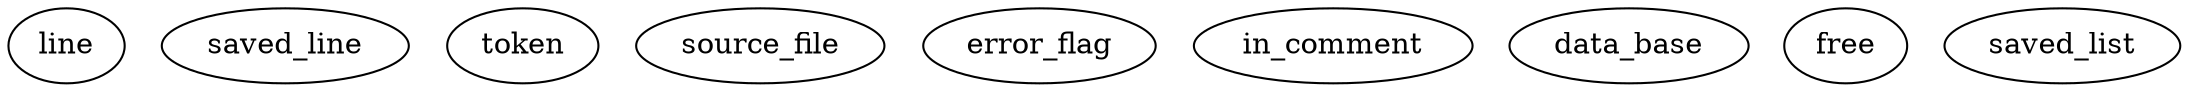 digraph
{
	line;
	saved_line;
	token;
	source_file;
	error_flag;
	in_comment;
	data_base;
	free;
	saved_list;

	// noise is not used

	// open should be inlined
	// is_console should be inlined
	// strip_leading_blanks should be slain
	// strip_trailing_blanks should be slain
	// toupper isn't worth it; just make EXIT and exit work, don't worry about ExIt
	// is_number should be removed
	// head is from the lisp runtime
	// tail is from the lisp runtime
	// allocation_size is irrelevant
	// node_size is irrelevant
	// normalize is irrelevant
	// string_val is an accessor for node
	// tag_value is an accessor for node
	// print_list is unused, just for debugging
	// get_memory is part of the freelist management
	// get_from_free is get_memory's helper
	// alloc_str is part node constructor, and part memory management
	// cons is from the lisp runtime.
	// append_list is straight out of lisp.
	// list_length is straight out of lisp.
	// collect_garbage is nearly irrelevant.
	// lower is irrelevant
	// mark, unmark, release_mem are nearly irrelevant.
	// free_memory is part of the freelist management
	// do_release is nearly irrelevant
	// test_memory is nearly irrelevant
	// wait is support for the interactive repl
	// read_kbd is irrelevant - we can share code interactive / noninteractive reading
	// read_from_file handles comments, and manages line and saved_line
	// read_a_line handles the eof_mark
	// get_token isn't doing anything terribly tricky, just part of the lexer
	// get_word is part of get_token
	// comment is part of get_token (but wasn't that handled already by read_from_file?)
	// get_quote is part of get_token (do we really have to support quoted strings?)
	// scan is the outer interface to the lexer,
	// compile
	// error uses saved_line and line to point a caret to where the error occurred
	// runout could be inlined, it's not doing anything tricky.
	// goal is a nonterminal in the grammar
	//   there are three possibilities - a quoted string, a functor, or a constant.
	// functor a nonterminal in the grammar, part of goal.
	//   functor assumes the "foo(" has been parsed, and concentrates on the arguments and the end paren
	//   functor allocates a "c_ptr" on the stack, and passes it into components by reference
	// components is a nonterminal in the grammar, part of functor.
	//   components parses a sequence of terms, separated by commas
	// term is a nonterminal in the grammar, part of components
	//   term inspects the first characater and delegates to some smaller things (varbl, quoted_str, number)
	//   or tosses it back up to scan and functor
	// quoted_str is a nonterminal in the grammar, part of term
	// varbl is a nonterminal in the grammar, part of term (Don't tolerate abbreviations or misspellings!)
	// number should be removed - they're effectively just constants
	// tail_list is part of the recursive descent compiler.
	//   captures a nonempty sequence of goals separated by commas.
	// rule is part of the recursive descent compiler.
	//   rule parses facts and rules (that is, whether or not they have tails).
	//   at the end of rule parsing, it appends to the database global
	// head_list is part of the recursive descent compiler, and just delegates to goal
	// query
	// look_up is straightforwardly walking a variable through a substitution list
	// check_continue is part of the REPL - checking whether the user wants another solutioon
	// print_bindings is printing answers
	// print_functor, print_variable, print_components are all part of print_bindings
	// copy_list copies a list  ***and appends the copy level to all variables***
	// list_copy is copy_list's helper
	// make_binding is a standard environment manipulation, I think
	// unify makes (primarily) its own return value and new_environ lexically available
	// fail communicates back to unify using lexical variables
	// unify_constant  unify_func, unify_tail, unify_expr are all part of the double-dispatch architecture of unify
	// solve makes sure that things won't be garbage collected,
 	//   then walks through the database, trying to find a rule that will unify
	//   if solve finds a rule that matches, it appends the tail of the rule and recurses
	//   solve creates new_env on the stack, and passes it by reference into unify, which makes it available lexically
	// query is part of the recursive descent parser
	//   after it parses (using tail_list) it calls solve
	// read_new_file copies globals into locals, delegates (recurses) to compile),
	//   then puts the globals back
	// do_exit handles the EXIT command
	// compile uses the first token to decide what action to do - a query, include, exit, or rule.
	// initialize sets up globals
	// main calls initialize and then compile, starting compile on stdin
}
